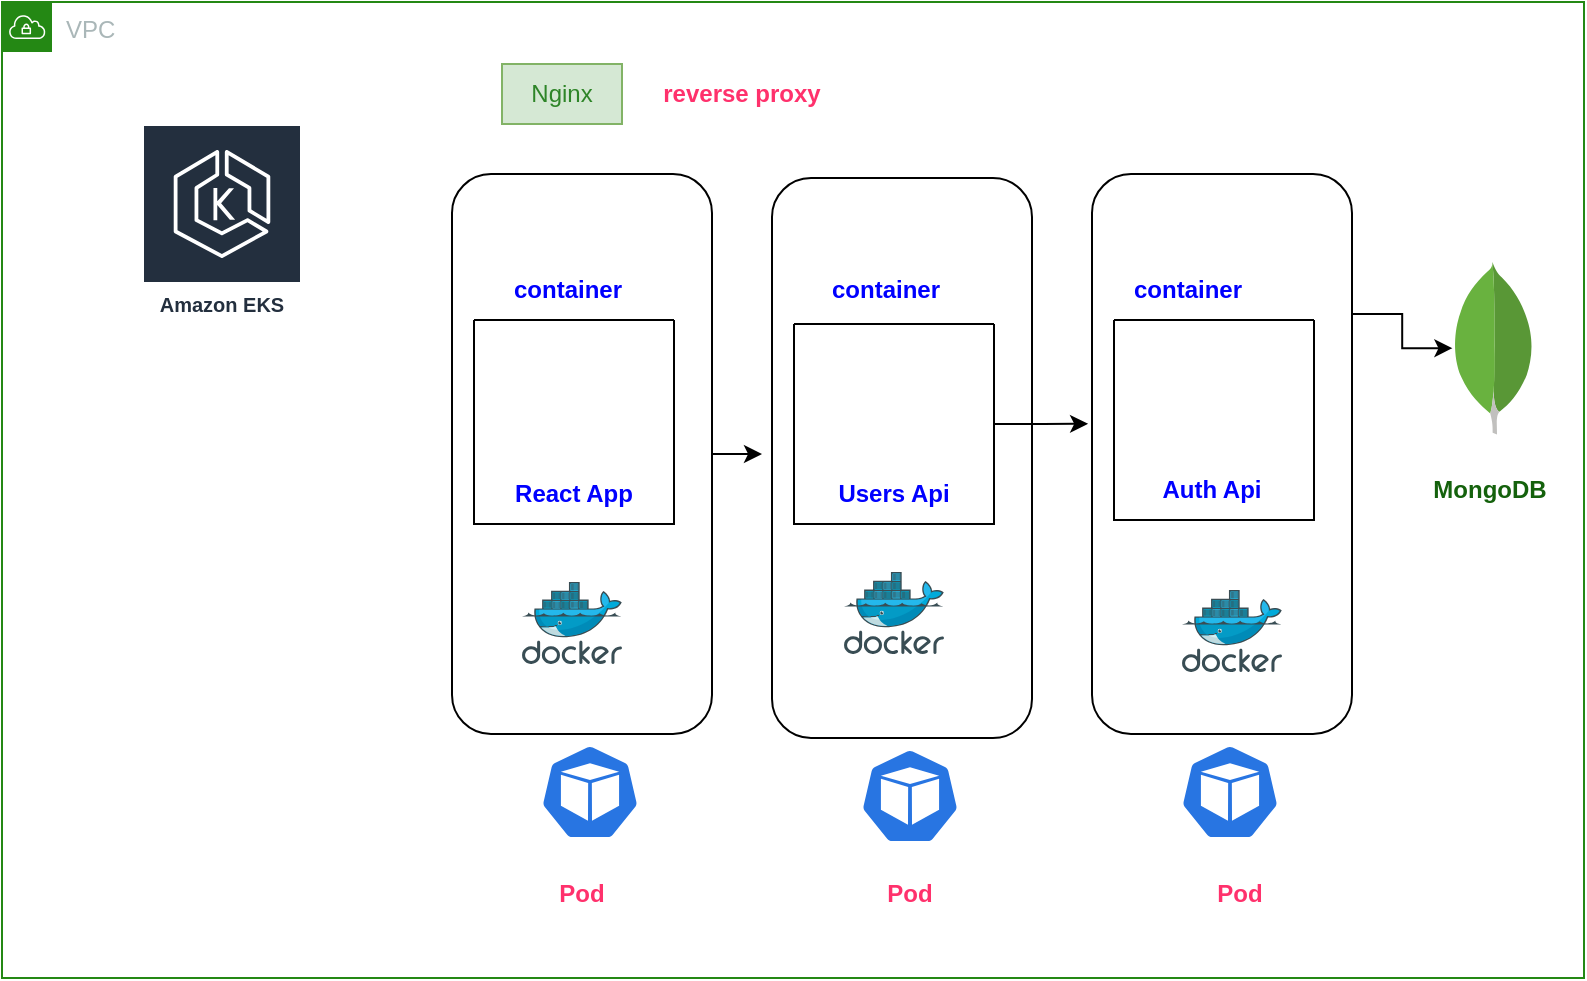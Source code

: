 <mxfile version="21.2.2" type="github">
  <diagram name="Page-1" id="HHfFjZHEkgntHL0ET5BJ">
    <mxGraphModel dx="1370" dy="797" grid="1" gridSize="10" guides="1" tooltips="1" connect="1" arrows="1" fold="1" page="1" pageScale="1" pageWidth="827" pageHeight="1169" math="0" shadow="0">
      <root>
        <mxCell id="0" />
        <mxCell id="1" parent="0" />
        <mxCell id="itA_Wpq4DEyvUuwsekM7-1" value="Amazon EKS" style="sketch=0;outlineConnect=0;fontColor=#232F3E;gradientColor=none;strokeColor=#ffffff;fillColor=#232F3E;dashed=0;verticalLabelPosition=middle;verticalAlign=bottom;align=center;html=1;whiteSpace=wrap;fontSize=10;fontStyle=1;spacing=3;shape=mxgraph.aws4.productIcon;prIcon=mxgraph.aws4.eks;" vertex="1" parent="1">
          <mxGeometry x="190" y="320" width="80" height="100" as="geometry" />
        </mxCell>
        <mxCell id="itA_Wpq4DEyvUuwsekM7-3" value="" style="sketch=0;html=1;dashed=0;whitespace=wrap;fillColor=#2875E2;strokeColor=#ffffff;points=[[0.005,0.63,0],[0.1,0.2,0],[0.9,0.2,0],[0.5,0,0],[0.995,0.63,0],[0.72,0.99,0],[0.5,1,0],[0.28,0.99,0]];verticalLabelPosition=bottom;align=center;verticalAlign=top;shape=mxgraph.kubernetes.icon;prIcon=pod" vertex="1" parent="1">
          <mxGeometry x="389" y="630" width="50" height="48" as="geometry" />
        </mxCell>
        <mxCell id="itA_Wpq4DEyvUuwsekM7-53" style="edgeStyle=orthogonalEdgeStyle;rounded=0;orthogonalLoop=1;jettySize=auto;html=1;exitX=0.5;exitY=0;exitDx=0;exitDy=0;" edge="1" parent="1" source="itA_Wpq4DEyvUuwsekM7-4">
          <mxGeometry relative="1" as="geometry">
            <mxPoint x="500" y="485" as="targetPoint" />
          </mxGeometry>
        </mxCell>
        <mxCell id="itA_Wpq4DEyvUuwsekM7-4" value="" style="rounded=1;whiteSpace=wrap;html=1;rotation=90;" vertex="1" parent="1">
          <mxGeometry x="270" y="420" width="280" height="130" as="geometry" />
        </mxCell>
        <mxCell id="itA_Wpq4DEyvUuwsekM7-5" value="" style="shape=image;html=1;verticalAlign=top;verticalLabelPosition=bottom;labelBackgroundColor=#ffffff;imageAspect=0;aspect=fixed;image=https://cdn1.iconfinder.com/data/icons/unicons-line-vol-5/24/react-128.png" vertex="1" parent="1">
          <mxGeometry x="372" y="420" width="68" height="68" as="geometry" />
        </mxCell>
        <mxCell id="itA_Wpq4DEyvUuwsekM7-19" value="" style="swimlane;startSize=0;" vertex="1" parent="1">
          <mxGeometry x="356" y="418" width="100" height="102" as="geometry" />
        </mxCell>
        <mxCell id="itA_Wpq4DEyvUuwsekM7-6" value="React App" style="text;html=1;align=center;verticalAlign=middle;whiteSpace=wrap;rounded=0;fontColor=#0000FF;fontStyle=1" vertex="1" parent="itA_Wpq4DEyvUuwsekM7-19">
          <mxGeometry x="13" y="72" width="74" height="30" as="geometry" />
        </mxCell>
        <mxCell id="itA_Wpq4DEyvUuwsekM7-24" value="" style="sketch=0;html=1;dashed=0;whitespace=wrap;fillColor=#2875E2;strokeColor=#ffffff;points=[[0.005,0.63,0],[0.1,0.2,0],[0.9,0.2,0],[0.5,0,0],[0.995,0.63,0],[0.72,0.99,0],[0.5,1,0],[0.28,0.99,0]];verticalLabelPosition=bottom;align=center;verticalAlign=top;shape=mxgraph.kubernetes.icon;prIcon=pod" vertex="1" parent="1">
          <mxGeometry x="549" y="632" width="50" height="48" as="geometry" />
        </mxCell>
        <mxCell id="itA_Wpq4DEyvUuwsekM7-25" value="" style="rounded=1;whiteSpace=wrap;html=1;rotation=90;" vertex="1" parent="1">
          <mxGeometry x="430" y="422" width="280" height="130" as="geometry" />
        </mxCell>
        <mxCell id="itA_Wpq4DEyvUuwsekM7-49" style="edgeStyle=orthogonalEdgeStyle;rounded=0;orthogonalLoop=1;jettySize=auto;html=1;entryX=0.446;entryY=1.015;entryDx=0;entryDy=0;entryPerimeter=0;" edge="1" parent="1" source="itA_Wpq4DEyvUuwsekM7-28" target="itA_Wpq4DEyvUuwsekM7-30">
          <mxGeometry relative="1" as="geometry" />
        </mxCell>
        <mxCell id="itA_Wpq4DEyvUuwsekM7-28" value="" style="swimlane;startSize=0;" vertex="1" parent="1">
          <mxGeometry x="516" y="420" width="100" height="100" as="geometry" />
        </mxCell>
        <mxCell id="itA_Wpq4DEyvUuwsekM7-34" value="" style="shape=image;html=1;verticalAlign=top;verticalLabelPosition=bottom;labelBackgroundColor=#ffffff;imageAspect=0;aspect=fixed;image=https://cdn0.iconfinder.com/data/icons/long-shadow-web-icons/512/nodejs-128.png" vertex="1" parent="itA_Wpq4DEyvUuwsekM7-28">
          <mxGeometry x="26" y="20" width="48" height="48" as="geometry" />
        </mxCell>
        <mxCell id="itA_Wpq4DEyvUuwsekM7-41" value="Users Api" style="text;html=1;align=center;verticalAlign=middle;whiteSpace=wrap;rounded=0;fontColor=#0000FF;fontStyle=1" vertex="1" parent="itA_Wpq4DEyvUuwsekM7-28">
          <mxGeometry x="13" y="70" width="74" height="30" as="geometry" />
        </mxCell>
        <mxCell id="itA_Wpq4DEyvUuwsekM7-29" value="" style="sketch=0;html=1;dashed=0;whitespace=wrap;fillColor=#2875E2;strokeColor=#ffffff;points=[[0.005,0.63,0],[0.1,0.2,0],[0.9,0.2,0],[0.5,0,0],[0.995,0.63,0],[0.72,0.99,0],[0.5,1,0],[0.28,0.99,0]];verticalLabelPosition=bottom;align=center;verticalAlign=top;shape=mxgraph.kubernetes.icon;prIcon=pod" vertex="1" parent="1">
          <mxGeometry x="709" y="630" width="50" height="48" as="geometry" />
        </mxCell>
        <mxCell id="itA_Wpq4DEyvUuwsekM7-62" style="edgeStyle=orthogonalEdgeStyle;rounded=0;orthogonalLoop=1;jettySize=auto;html=1;exitX=0.25;exitY=0;exitDx=0;exitDy=0;" edge="1" parent="1" source="itA_Wpq4DEyvUuwsekM7-30" target="itA_Wpq4DEyvUuwsekM7-60">
          <mxGeometry relative="1" as="geometry" />
        </mxCell>
        <mxCell id="itA_Wpq4DEyvUuwsekM7-30" value="" style="rounded=1;whiteSpace=wrap;html=1;rotation=90;" vertex="1" parent="1">
          <mxGeometry x="590" y="420" width="280" height="130" as="geometry" />
        </mxCell>
        <mxCell id="itA_Wpq4DEyvUuwsekM7-33" value="" style="swimlane;startSize=0;" vertex="1" parent="1">
          <mxGeometry x="676" y="418" width="100" height="100" as="geometry" />
        </mxCell>
        <mxCell id="itA_Wpq4DEyvUuwsekM7-40" value="" style="shape=image;html=1;verticalAlign=top;verticalLabelPosition=bottom;labelBackgroundColor=#ffffff;imageAspect=0;aspect=fixed;image=https://cdn0.iconfinder.com/data/icons/long-shadow-web-icons/512/nodejs-128.png" vertex="1" parent="1">
          <mxGeometry x="696" y="432" width="58" height="58" as="geometry" />
        </mxCell>
        <mxCell id="itA_Wpq4DEyvUuwsekM7-42" value="Auth Api" style="text;html=1;align=center;verticalAlign=middle;whiteSpace=wrap;rounded=0;fontColor=#0000FF;fontStyle=1" vertex="1" parent="1">
          <mxGeometry x="688" y="488" width="74" height="30" as="geometry" />
        </mxCell>
        <mxCell id="itA_Wpq4DEyvUuwsekM7-43" value="container" style="text;html=1;align=center;verticalAlign=middle;whiteSpace=wrap;rounded=0;fontColor=#0000FF;fontStyle=1" vertex="1" parent="1">
          <mxGeometry x="366" y="388" width="74" height="30" as="geometry" />
        </mxCell>
        <mxCell id="itA_Wpq4DEyvUuwsekM7-44" value="container" style="text;html=1;align=center;verticalAlign=middle;whiteSpace=wrap;rounded=0;fontColor=#0000FF;fontStyle=1" vertex="1" parent="1">
          <mxGeometry x="525" y="388" width="74" height="30" as="geometry" />
        </mxCell>
        <mxCell id="itA_Wpq4DEyvUuwsekM7-45" value="container" style="text;html=1;align=center;verticalAlign=middle;whiteSpace=wrap;rounded=0;fontColor=#0000FF;fontStyle=1" vertex="1" parent="1">
          <mxGeometry x="676" y="388" width="74" height="30" as="geometry" />
        </mxCell>
        <mxCell id="itA_Wpq4DEyvUuwsekM7-46" value="Pod" style="text;html=1;align=center;verticalAlign=middle;whiteSpace=wrap;rounded=0;fontColor=#ff316c;fontStyle=1" vertex="1" parent="1">
          <mxGeometry x="373" y="690" width="74" height="30" as="geometry" />
        </mxCell>
        <mxCell id="itA_Wpq4DEyvUuwsekM7-47" value="Pod" style="text;html=1;align=center;verticalAlign=middle;whiteSpace=wrap;rounded=0;fontColor=#ff316c;fontStyle=1" vertex="1" parent="1">
          <mxGeometry x="537" y="690" width="74" height="30" as="geometry" />
        </mxCell>
        <mxCell id="itA_Wpq4DEyvUuwsekM7-48" value="Pod" style="text;html=1;align=center;verticalAlign=middle;whiteSpace=wrap;rounded=0;fontColor=#ff316c;fontStyle=1" vertex="1" parent="1">
          <mxGeometry x="702" y="690" width="74" height="30" as="geometry" />
        </mxCell>
        <mxCell id="itA_Wpq4DEyvUuwsekM7-54" value="VPC" style="points=[[0,0],[0.25,0],[0.5,0],[0.75,0],[1,0],[1,0.25],[1,0.5],[1,0.75],[1,1],[0.75,1],[0.5,1],[0.25,1],[0,1],[0,0.75],[0,0.5],[0,0.25]];outlineConnect=0;gradientColor=none;html=1;whiteSpace=wrap;fontSize=12;fontStyle=0;container=1;pointerEvents=0;collapsible=0;recursiveResize=0;shape=mxgraph.aws4.group;grIcon=mxgraph.aws4.group_vpc;strokeColor=#248814;fillColor=none;verticalAlign=top;align=left;spacingLeft=30;fontColor=#AAB7B8;dashed=0;" vertex="1" parent="1">
          <mxGeometry x="120" y="259" width="791" height="488" as="geometry" />
        </mxCell>
        <mxCell id="itA_Wpq4DEyvUuwsekM7-55" value="" style="image;sketch=0;aspect=fixed;html=1;points=[];align=center;fontSize=12;image=img/lib/mscae/Docker.svg;" vertex="1" parent="itA_Wpq4DEyvUuwsekM7-54">
          <mxGeometry x="260" y="290" width="50" height="41" as="geometry" />
        </mxCell>
        <mxCell id="itA_Wpq4DEyvUuwsekM7-60" value="" style="dashed=0;outlineConnect=0;html=1;align=center;labelPosition=center;verticalLabelPosition=bottom;verticalAlign=top;shape=mxgraph.weblogos.mongodb" vertex="1" parent="itA_Wpq4DEyvUuwsekM7-54">
          <mxGeometry x="725.2" y="130" width="41.2" height="86.2" as="geometry" />
        </mxCell>
        <mxCell id="itA_Wpq4DEyvUuwsekM7-61" value="MongoDB" style="text;html=1;align=center;verticalAlign=middle;whiteSpace=wrap;rounded=0;fontColor=#14610C;fontStyle=1" vertex="1" parent="itA_Wpq4DEyvUuwsekM7-54">
          <mxGeometry x="707" y="229" width="74" height="30" as="geometry" />
        </mxCell>
        <mxCell id="itA_Wpq4DEyvUuwsekM7-64" value="" style="image;sketch=0;aspect=fixed;html=1;points=[];align=center;fontSize=12;image=img/lib/mscae/Docker.svg;" vertex="1" parent="itA_Wpq4DEyvUuwsekM7-54">
          <mxGeometry x="590" y="294" width="50" height="41" as="geometry" />
        </mxCell>
        <mxCell id="itA_Wpq4DEyvUuwsekM7-65" value="Nginx" style="text;html=1;strokeColor=#82b366;fillColor=#d5e8d4;align=center;verticalAlign=middle;whiteSpace=wrap;rounded=0;fontColor=#2E8528;" vertex="1" parent="itA_Wpq4DEyvUuwsekM7-54">
          <mxGeometry x="250" y="31" width="60" height="30" as="geometry" />
        </mxCell>
        <mxCell id="itA_Wpq4DEyvUuwsekM7-66" value="reverse proxy" style="text;html=1;align=center;verticalAlign=middle;whiteSpace=wrap;rounded=0;fontColor=#ff316c;fontStyle=1" vertex="1" parent="itA_Wpq4DEyvUuwsekM7-54">
          <mxGeometry x="320" y="31" width="100" height="30" as="geometry" />
        </mxCell>
        <mxCell id="itA_Wpq4DEyvUuwsekM7-63" value="" style="image;sketch=0;aspect=fixed;html=1;points=[];align=center;fontSize=12;image=img/lib/mscae/Docker.svg;" vertex="1" parent="1">
          <mxGeometry x="541" y="544" width="50" height="41" as="geometry" />
        </mxCell>
      </root>
    </mxGraphModel>
  </diagram>
</mxfile>

